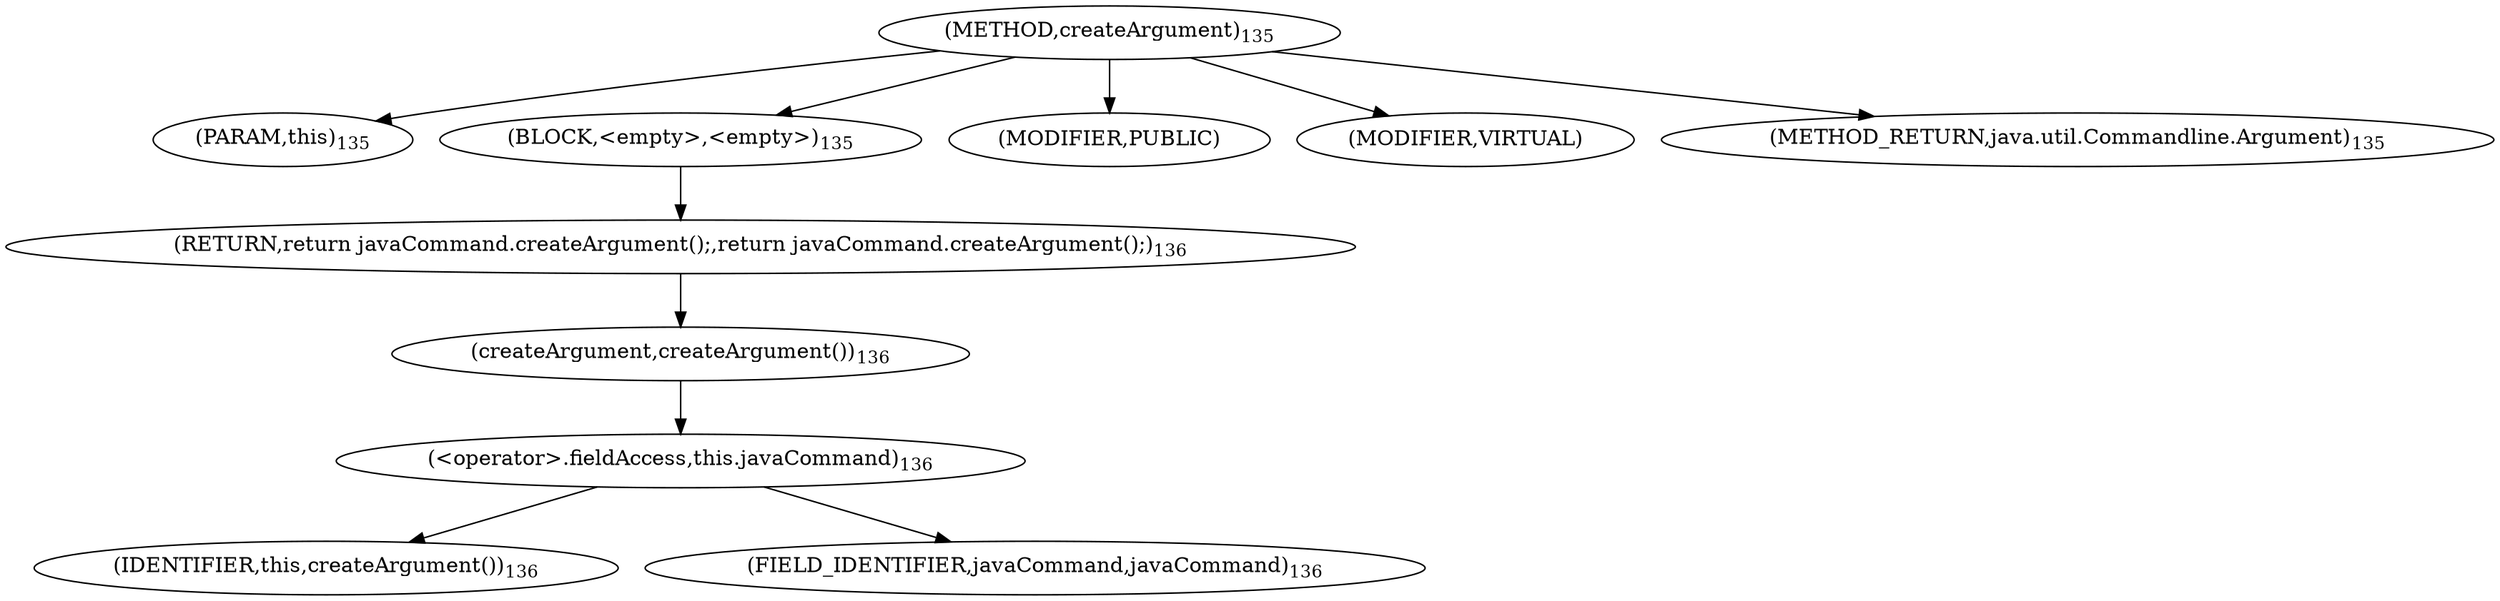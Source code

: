 digraph "createArgument" {  
"302" [label = <(METHOD,createArgument)<SUB>135</SUB>> ]
"303" [label = <(PARAM,this)<SUB>135</SUB>> ]
"304" [label = <(BLOCK,&lt;empty&gt;,&lt;empty&gt;)<SUB>135</SUB>> ]
"305" [label = <(RETURN,return javaCommand.createArgument();,return javaCommand.createArgument();)<SUB>136</SUB>> ]
"306" [label = <(createArgument,createArgument())<SUB>136</SUB>> ]
"307" [label = <(&lt;operator&gt;.fieldAccess,this.javaCommand)<SUB>136</SUB>> ]
"308" [label = <(IDENTIFIER,this,createArgument())<SUB>136</SUB>> ]
"309" [label = <(FIELD_IDENTIFIER,javaCommand,javaCommand)<SUB>136</SUB>> ]
"310" [label = <(MODIFIER,PUBLIC)> ]
"311" [label = <(MODIFIER,VIRTUAL)> ]
"312" [label = <(METHOD_RETURN,java.util.Commandline.Argument)<SUB>135</SUB>> ]
  "302" -> "303" 
  "302" -> "304" 
  "302" -> "310" 
  "302" -> "311" 
  "302" -> "312" 
  "304" -> "305" 
  "305" -> "306" 
  "306" -> "307" 
  "307" -> "308" 
  "307" -> "309" 
}
